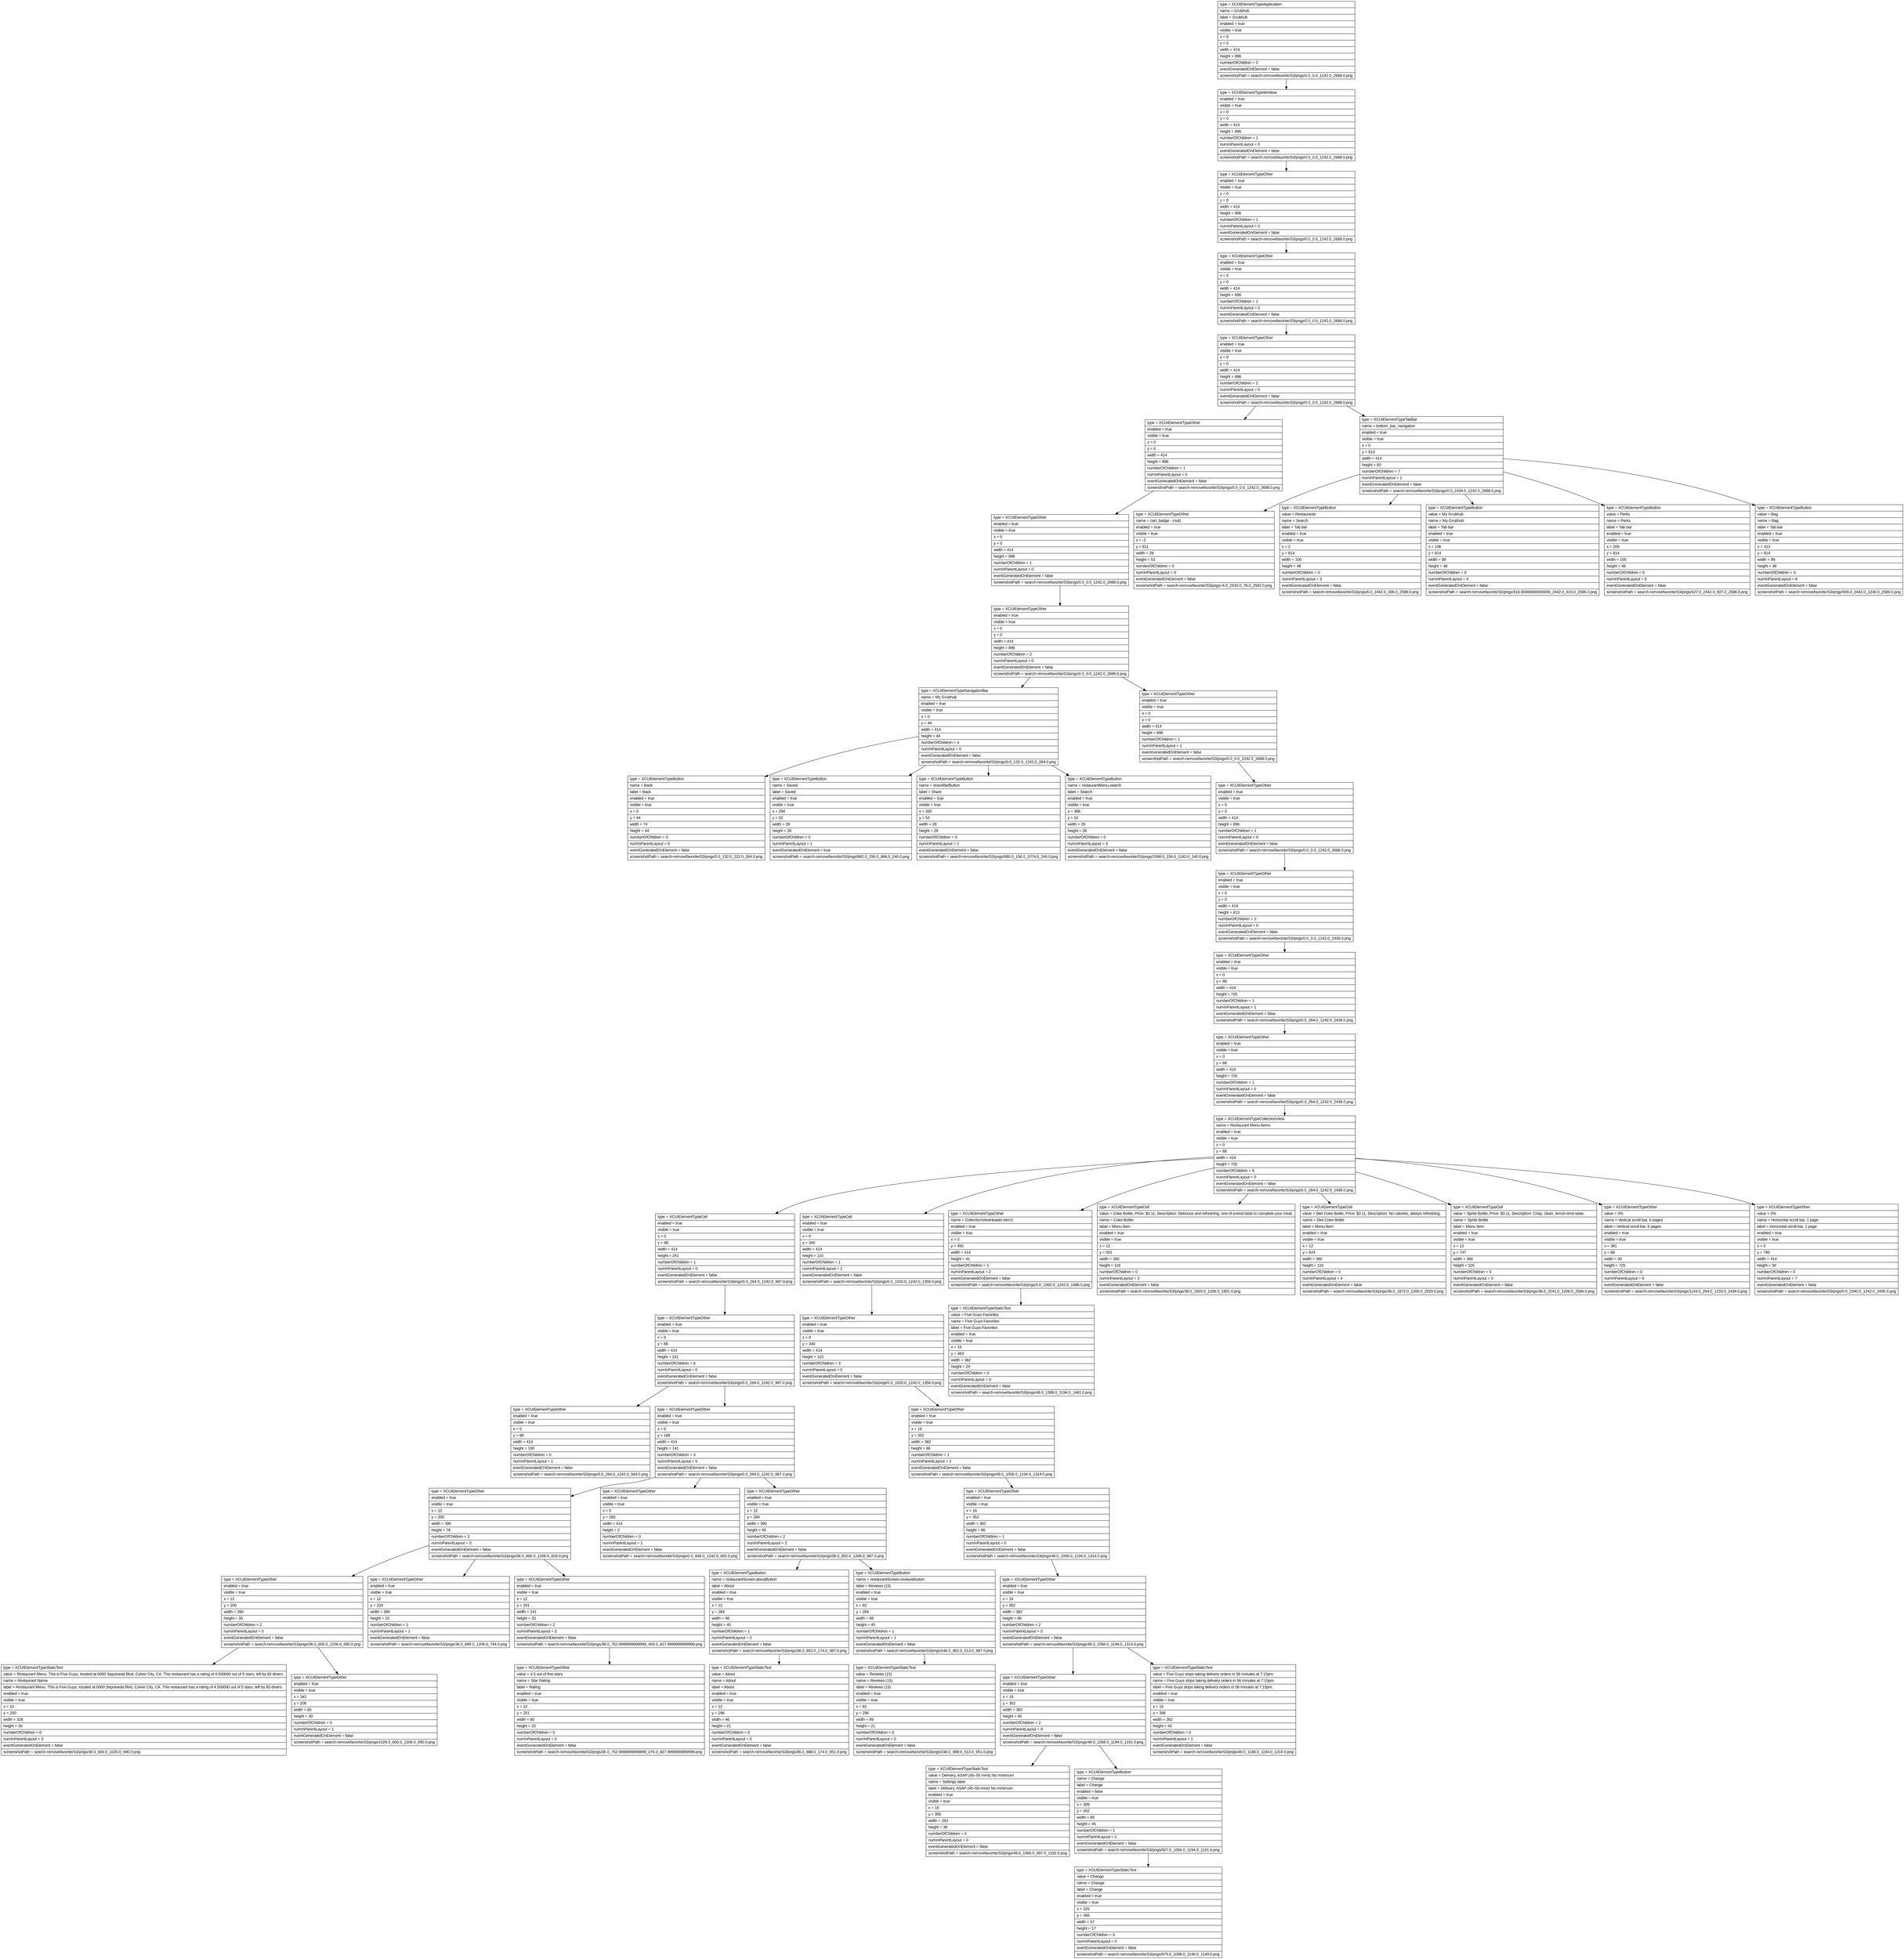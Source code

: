 digraph Layout {

	node [shape=record fontname=Arial];

	0	[label="{type = XCUIElementTypeApplication\l|name = Grubhub\l|label = Grubhub\l|enabled = true\l|visible = true\l|x = 0\l|y = 0\l|width = 414\l|height = 896\l|numberOfChildren = 2\l|eventGeneratedOnElement = false \l|screenshotPath = search-removefavorite/S3/pngs/0.0_0.0_1242.0_2688.0.png\l}"]
	1	[label="{type = XCUIElementTypeWindow\l|enabled = true\l|visible = true\l|x = 0\l|y = 0\l|width = 414\l|height = 896\l|numberOfChildren = 1\l|numInParentLayout = 0\l|eventGeneratedOnElement = false \l|screenshotPath = search-removefavorite/S3/pngs/0.0_0.0_1242.0_2688.0.png\l}"]
	2	[label="{type = XCUIElementTypeOther\l|enabled = true\l|visible = true\l|x = 0\l|y = 0\l|width = 414\l|height = 896\l|numberOfChildren = 1\l|numInParentLayout = 0\l|eventGeneratedOnElement = false \l|screenshotPath = search-removefavorite/S3/pngs/0.0_0.0_1242.0_2688.0.png\l}"]
	3	[label="{type = XCUIElementTypeOther\l|enabled = true\l|visible = true\l|x = 0\l|y = 0\l|width = 414\l|height = 896\l|numberOfChildren = 1\l|numInParentLayout = 0\l|eventGeneratedOnElement = false \l|screenshotPath = search-removefavorite/S3/pngs/0.0_0.0_1242.0_2688.0.png\l}"]
	4	[label="{type = XCUIElementTypeOther\l|enabled = true\l|visible = true\l|x = 0\l|y = 0\l|width = 414\l|height = 896\l|numberOfChildren = 2\l|numInParentLayout = 0\l|eventGeneratedOnElement = false \l|screenshotPath = search-removefavorite/S3/pngs/0.0_0.0_1242.0_2688.0.png\l}"]
	5	[label="{type = XCUIElementTypeOther\l|enabled = true\l|visible = true\l|x = 0\l|y = 0\l|width = 414\l|height = 896\l|numberOfChildren = 1\l|numInParentLayout = 0\l|eventGeneratedOnElement = false \l|screenshotPath = search-removefavorite/S3/pngs/0.0_0.0_1242.0_2688.0.png\l}"]
	6	[label="{type = XCUIElementTypeTabBar\l|name = bottom_bar_navigation\l|enabled = true\l|visible = true\l|x = 0\l|y = 813\l|width = 414\l|height = 83\l|numberOfChildren = 7\l|numInParentLayout = 1\l|eventGeneratedOnElement = false \l|screenshotPath = search-removefavorite/S3/pngs/0.0_2439.0_1242.0_2688.0.png\l}"]
	7	[label="{type = XCUIElementTypeOther\l|enabled = true\l|visible = true\l|x = 0\l|y = 0\l|width = 414\l|height = 896\l|numberOfChildren = 1\l|numInParentLayout = 0\l|eventGeneratedOnElement = false \l|screenshotPath = search-removefavorite/S3/pngs/0.0_0.0_1242.0_2688.0.png\l}"]
	8	[label="{type = XCUIElementTypeOther\l|name = cart_badge - (null)\l|enabled = true\l|visible = true\l|x = -2\l|y = 811\l|width = 28\l|height = 53\l|numberOfChildren = 0\l|numInParentLayout = 0\l|eventGeneratedOnElement = false \l|screenshotPath = search-removefavorite/S3/pngs/-6.0_2433.0_78.0_2592.0.png\l}"]
	9	[label="{type = XCUIElementTypeButton\l|value = Restaurants\l|name = Search\l|label = Tab bar\l|enabled = true\l|visible = true\l|x = 2\l|y = 814\l|width = 100\l|height = 48\l|numberOfChildren = 0\l|numInParentLayout = 3\l|eventGeneratedOnElement = false \l|screenshotPath = search-removefavorite/S3/pngs/6.0_2442.0_306.0_2586.0.png\l}"]
	10	[label="{type = XCUIElementTypeButton\l|value = My Grubhub\l|name = My Grubhub\l|label = Tab bar\l|enabled = true\l|visible = true\l|x = 106\l|y = 814\l|width = 99\l|height = 48\l|numberOfChildren = 0\l|numInParentLayout = 4\l|eventGeneratedOnElement = false \l|screenshotPath = search-removefavorite/S3/pngs/318.00000000000006_2442.0_615.0_2586.0.png\l}"]
	11	[label="{type = XCUIElementTypeButton\l|value = Perks\l|name = Perks\l|label = Tab bar\l|enabled = true\l|visible = true\l|x = 209\l|y = 814\l|width = 100\l|height = 48\l|numberOfChildren = 0\l|numInParentLayout = 5\l|eventGeneratedOnElement = false \l|screenshotPath = search-removefavorite/S3/pngs/627.0_2442.0_927.0_2586.0.png\l}"]
	12	[label="{type = XCUIElementTypeButton\l|value = Bag\l|name = Bag\l|label = Tab bar\l|enabled = true\l|visible = true\l|x = 313\l|y = 814\l|width = 99\l|height = 48\l|numberOfChildren = 0\l|numInParentLayout = 6\l|eventGeneratedOnElement = false \l|screenshotPath = search-removefavorite/S3/pngs/939.0_2442.0_1236.0_2586.0.png\l}"]
	13	[label="{type = XCUIElementTypeOther\l|enabled = true\l|visible = true\l|x = 0\l|y = 0\l|width = 414\l|height = 896\l|numberOfChildren = 2\l|numInParentLayout = 0\l|eventGeneratedOnElement = false \l|screenshotPath = search-removefavorite/S3/pngs/0.0_0.0_1242.0_2688.0.png\l}"]
	14	[label="{type = XCUIElementTypeNavigationBar\l|name = My Grubhub\l|enabled = true\l|visible = true\l|x = 0\l|y = 44\l|width = 414\l|height = 44\l|numberOfChildren = 4\l|numInParentLayout = 0\l|eventGeneratedOnElement = false \l|screenshotPath = search-removefavorite/S3/pngs/0.0_132.0_1242.0_264.0.png\l}"]
	15	[label="{type = XCUIElementTypeOther\l|enabled = true\l|visible = true\l|x = 0\l|y = 0\l|width = 414\l|height = 896\l|numberOfChildren = 1\l|numInParentLayout = 1\l|eventGeneratedOnElement = false \l|screenshotPath = search-removefavorite/S3/pngs/0.0_0.0_1242.0_2688.0.png\l}"]
	16	[label="{type = XCUIElementTypeButton\l|name = Back\l|label = Back\l|enabled = true\l|visible = true\l|x = 0\l|y = 44\l|width = 74\l|height = 44\l|numberOfChildren = 0\l|numInParentLayout = 0\l|eventGeneratedOnElement = false \l|screenshotPath = search-removefavorite/S3/pngs/0.0_132.0_222.0_264.0.png\l}"]
	17	[label="{type = XCUIElementTypeButton\l|name = Saved\l|label = Saved\l|enabled = true\l|visible = true\l|x = 294\l|y = 52\l|width = 28\l|height = 28\l|numberOfChildren = 0\l|numInParentLayout = 1\l|eventGeneratedOnElement = true \l|screenshotPath = search-removefavorite/S3/pngs/882.0_156.0_966.0_240.0.png\l}"]
	18	[label="{type = XCUIElementTypeButton\l|name = shareBarButton\l|label = Share\l|enabled = true\l|visible = true\l|x = 330\l|y = 52\l|width = 28\l|height = 28\l|numberOfChildren = 0\l|numInParentLayout = 2\l|eventGeneratedOnElement = false \l|screenshotPath = search-removefavorite/S3/pngs/990.0_156.0_1074.0_240.0.png\l}"]
	19	[label="{type = XCUIElementTypeButton\l|name = restaurantMenu.search\l|label = Search\l|enabled = true\l|visible = true\l|x = 366\l|y = 52\l|width = 28\l|height = 28\l|numberOfChildren = 0\l|numInParentLayout = 3\l|eventGeneratedOnElement = false \l|screenshotPath = search-removefavorite/S3/pngs/1098.0_156.0_1182.0_240.0.png\l}"]
	20	[label="{type = XCUIElementTypeOther\l|enabled = true\l|visible = true\l|x = 0\l|y = 0\l|width = 414\l|height = 896\l|numberOfChildren = 1\l|numInParentLayout = 0\l|eventGeneratedOnElement = false \l|screenshotPath = search-removefavorite/S3/pngs/0.0_0.0_1242.0_2688.0.png\l}"]
	21	[label="{type = XCUIElementTypeOther\l|enabled = true\l|visible = true\l|x = 0\l|y = 0\l|width = 414\l|height = 813\l|numberOfChildren = 2\l|numInParentLayout = 0\l|eventGeneratedOnElement = false \l|screenshotPath = search-removefavorite/S3/pngs/0.0_0.0_1242.0_2439.0.png\l}"]
	22	[label="{type = XCUIElementTypeOther\l|enabled = true\l|visible = true\l|x = 0\l|y = 88\l|width = 414\l|height = 725\l|numberOfChildren = 1\l|numInParentLayout = 1\l|eventGeneratedOnElement = false \l|screenshotPath = search-removefavorite/S3/pngs/0.0_264.0_1242.0_2439.0.png\l}"]
	23	[label="{type = XCUIElementTypeOther\l|enabled = true\l|visible = true\l|x = 0\l|y = 88\l|width = 414\l|height = 725\l|numberOfChildren = 1\l|numInParentLayout = 0\l|eventGeneratedOnElement = false \l|screenshotPath = search-removefavorite/S3/pngs/0.0_264.0_1242.0_2439.0.png\l}"]
	24	[label="{type = XCUIElementTypeCollectionView\l|name = Restaurant Menu Items\l|enabled = true\l|visible = true\l|x = 0\l|y = 88\l|width = 414\l|height = 725\l|numberOfChildren = 8\l|numInParentLayout = 0\l|eventGeneratedOnElement = false \l|screenshotPath = search-removefavorite/S3/pngs/0.0_264.0_1242.0_2439.0.png\l}"]
	25	[label="{type = XCUIElementTypeCell\l|enabled = true\l|visible = true\l|x = 0\l|y = 88\l|width = 414\l|height = 241\l|numberOfChildren = 1\l|numInParentLayout = 0\l|eventGeneratedOnElement = false \l|screenshotPath = search-removefavorite/S3/pngs/0.0_264.0_1242.0_987.0.png\l}"]
	26	[label="{type = XCUIElementTypeCell\l|enabled = true\l|visible = true\l|x = 0\l|y = 340\l|width = 414\l|height = 110\l|numberOfChildren = 1\l|numInParentLayout = 1\l|eventGeneratedOnElement = false \l|screenshotPath = search-removefavorite/S3/pngs/0.0_1020.0_1242.0_1350.0.png\l}"]
	27	[label="{type = XCUIElementTypeOther\l|name = CollectionViewHeader.Item2\l|enabled = true\l|visible = true\l|x = 0\l|y = 455\l|width = 414\l|height = 41\l|numberOfChildren = 1\l|numInParentLayout = 2\l|eventGeneratedOnElement = false \l|screenshotPath = search-removefavorite/S3/pngs/0.0_1365.0_1242.0_1488.0.png\l}"]
	28	[label="{type = XCUIElementTypeCell\l|value = Coke Bottle, Price: $3.11, Description: Delicious and refreshing, one-of-a-kind taste to complete your meal.\l|name = Coke Bottle\l|label = Menu Item\l|enabled = true\l|visible = true\l|x = 12\l|y = 501\l|width = 390\l|height = 116\l|numberOfChildren = 0\l|numInParentLayout = 3\l|eventGeneratedOnElement = false \l|screenshotPath = search-removefavorite/S3/pngs/36.0_1503.0_1206.0_1851.0.png\l}"]
	29	[label="{type = XCUIElementTypeCell\l|value = Diet Coke Bottle, Price: $3.11, Description: No calories, always refreshing.\l|name = Diet Coke Bottle\l|label = Menu Item\l|enabled = true\l|visible = true\l|x = 12\l|y = 624\l|width = 390\l|height = 116\l|numberOfChildren = 0\l|numInParentLayout = 4\l|eventGeneratedOnElement = false \l|screenshotPath = search-removefavorite/S3/pngs/36.0_1872.0_1206.0_2220.0.png\l}"]
	30	[label="{type = XCUIElementTypeCell\l|value = Sprite Bottle, Price: $3.11, Description: Crisp, clean, lemon-lime taste. \l|name = Sprite Bottle\l|label = Menu Item\l|enabled = true\l|visible = true\l|x = 12\l|y = 747\l|width = 390\l|height = 116\l|numberOfChildren = 0\l|numInParentLayout = 5\l|eventGeneratedOnElement = false \l|screenshotPath = search-removefavorite/S3/pngs/36.0_2241.0_1206.0_2589.0.png\l}"]
	31	[label="{type = XCUIElementTypeOther\l|value = 0%\l|name = Vertical scroll bar, 6 pages\l|label = Vertical scroll bar, 6 pages\l|enabled = true\l|visible = true\l|x = 381\l|y = 88\l|width = 30\l|height = 725\l|numberOfChildren = 0\l|numInParentLayout = 6\l|eventGeneratedOnElement = false \l|screenshotPath = search-removefavorite/S3/pngs/1143.0_264.0_1233.0_2439.0.png\l}"]
	32	[label="{type = XCUIElementTypeOther\l|value = 0%\l|name = Horizontal scroll bar, 1 page\l|label = Horizontal scroll bar, 1 page\l|enabled = true\l|visible = true\l|x = 0\l|y = 780\l|width = 414\l|height = 30\l|numberOfChildren = 0\l|numInParentLayout = 7\l|eventGeneratedOnElement = false \l|screenshotPath = search-removefavorite/S3/pngs/0.0_2340.0_1242.0_2430.0.png\l}"]
	33	[label="{type = XCUIElementTypeOther\l|enabled = true\l|visible = true\l|x = 0\l|y = 88\l|width = 414\l|height = 241\l|numberOfChildren = 6\l|numInParentLayout = 0\l|eventGeneratedOnElement = false \l|screenshotPath = search-removefavorite/S3/pngs/0.0_264.0_1242.0_987.0.png\l}"]
	34	[label="{type = XCUIElementTypeOther\l|enabled = true\l|visible = true\l|x = 0\l|y = 340\l|width = 414\l|height = 110\l|numberOfChildren = 3\l|numInParentLayout = 0\l|eventGeneratedOnElement = false \l|screenshotPath = search-removefavorite/S3/pngs/0.0_1020.0_1242.0_1350.0.png\l}"]
	35	[label="{type = XCUIElementTypeStaticText\l|value = Five Guys Favorites\l|name = Five Guys Favorites\l|label = Five Guys Favorites\l|enabled = true\l|visible = true\l|x = 16\l|y = 463\l|width = 382\l|height = 24\l|numberOfChildren = 0\l|numInParentLayout = 0\l|eventGeneratedOnElement = false \l|screenshotPath = search-removefavorite/S3/pngs/48.0_1389.0_1194.0_1461.0.png\l}"]
	36	[label="{type = XCUIElementTypeOther\l|enabled = true\l|visible = true\l|x = 0\l|y = 88\l|width = 414\l|height = 100\l|numberOfChildren = 0\l|numInParentLayout = 1\l|eventGeneratedOnElement = false \l|screenshotPath = search-removefavorite/S3/pngs/0.0_264.0_1242.0_564.0.png\l}"]
	37	[label="{type = XCUIElementTypeOther\l|enabled = true\l|visible = true\l|x = 0\l|y = 188\l|width = 414\l|height = 141\l|numberOfChildren = 3\l|numInParentLayout = 5\l|eventGeneratedOnElement = false \l|screenshotPath = search-removefavorite/S3/pngs/0.0_564.0_1242.0_987.0.png\l}"]
	38	[label="{type = XCUIElementTypeOther\l|enabled = true\l|visible = true\l|x = 16\l|y = 352\l|width = 382\l|height = 86\l|numberOfChildren = 1\l|numInParentLayout = 2\l|eventGeneratedOnElement = false \l|screenshotPath = search-removefavorite/S3/pngs/48.0_1056.0_1194.0_1314.0.png\l}"]
	39	[label="{type = XCUIElementTypeOther\l|enabled = true\l|visible = true\l|x = 12\l|y = 200\l|width = 390\l|height = 76\l|numberOfChildren = 3\l|numInParentLayout = 0\l|eventGeneratedOnElement = false \l|screenshotPath = search-removefavorite/S3/pngs/36.0_600.0_1206.0_828.0.png\l}"]
	40	[label="{type = XCUIElementTypeOther\l|enabled = true\l|visible = true\l|x = 0\l|y = 283\l|width = 414\l|height = 2\l|numberOfChildren = 0\l|numInParentLayout = 1\l|eventGeneratedOnElement = false \l|screenshotPath = search-removefavorite/S3/pngs/0.0_849.0_1242.0_855.0.png\l}"]
	41	[label="{type = XCUIElementTypeOther\l|enabled = true\l|visible = true\l|x = 12\l|y = 284\l|width = 390\l|height = 45\l|numberOfChildren = 2\l|numInParentLayout = 2\l|eventGeneratedOnElement = false \l|screenshotPath = search-removefavorite/S3/pngs/36.0_852.0_1206.0_987.0.png\l}"]
	42	[label="{type = XCUIElementTypeOther\l|enabled = true\l|visible = true\l|x = 16\l|y = 352\l|width = 382\l|height = 86\l|numberOfChildren = 1\l|numInParentLayout = 0\l|eventGeneratedOnElement = false \l|screenshotPath = search-removefavorite/S3/pngs/48.0_1056.0_1194.0_1314.0.png\l}"]
	43	[label="{type = XCUIElementTypeOther\l|enabled = true\l|visible = true\l|x = 12\l|y = 200\l|width = 390\l|height = 30\l|numberOfChildren = 2\l|numInParentLayout = 0\l|eventGeneratedOnElement = false \l|screenshotPath = search-removefavorite/S3/pngs/36.0_600.0_1206.0_690.0.png\l}"]
	44	[label="{type = XCUIElementTypeOther\l|enabled = true\l|visible = true\l|x = 12\l|y = 233\l|width = 390\l|height = 15\l|numberOfChildren = 1\l|numInParentLayout = 1\l|eventGeneratedOnElement = false \l|screenshotPath = search-removefavorite/S3/pngs/36.0_699.0_1206.0_744.0.png\l}"]
	45	[label="{type = XCUIElementTypeOther\l|enabled = true\l|visible = true\l|x = 12\l|y = 251\l|width = 141\l|height = 25\l|numberOfChildren = 2\l|numInParentLayout = 2\l|eventGeneratedOnElement = false \l|screenshotPath = search-removefavorite/S3/pngs/36.0_752.9999999999999_459.0_827.9999999999999.png\l}"]
	46	[label="{type = XCUIElementTypeButton\l|name = restaurantScreen.aboutButton\l|label = About\l|enabled = true\l|visible = true\l|x = 12\l|y = 284\l|width = 46\l|height = 45\l|numberOfChildren = 1\l|numInParentLayout = 0\l|eventGeneratedOnElement = false \l|screenshotPath = search-removefavorite/S3/pngs/36.0_852.0_174.0_987.0.png\l}"]
	47	[label="{type = XCUIElementTypeButton\l|name = restaurantScreen.reviewsButton\l|label = Reviews (15)\l|enabled = true\l|visible = true\l|x = 82\l|y = 284\l|width = 89\l|height = 45\l|numberOfChildren = 1\l|numInParentLayout = 1\l|eventGeneratedOnElement = false \l|screenshotPath = search-removefavorite/S3/pngs/246.0_852.0_513.0_987.0.png\l}"]
	48	[label="{type = XCUIElementTypeOther\l|enabled = true\l|visible = true\l|x = 16\l|y = 352\l|width = 382\l|height = 86\l|numberOfChildren = 2\l|numInParentLayout = 0\l|eventGeneratedOnElement = false \l|screenshotPath = search-removefavorite/S3/pngs/48.0_1056.0_1194.0_1314.0.png\l}"]
	49	[label="{type = XCUIElementTypeStaticText\l|value = Restaurant Menu: This is Five Guys, located at 6000 Sepulveda Blvd, Culver City, CA. This restaurant has a rating of 4.500000 out of 5 stars, left by 83 diners.\l|name = Restaurant Name\l|label = Restaurant Menu: This is Five Guys, located at 6000 Sepulveda Blvd, Culver City, CA. This restaurant has a rating of 4.500000 out of 5 stars, left by 83 diners.\l|enabled = true\l|visible = true\l|x = 12\l|y = 200\l|width = 328\l|height = 30\l|numberOfChildren = 0\l|numInParentLayout = 0\l|eventGeneratedOnElement = false \l|screenshotPath = search-removefavorite/S3/pngs/36.0_600.0_1020.0_690.0.png\l}"]
	50	[label="{type = XCUIElementTypeOther\l|enabled = true\l|visible = true\l|x = 342\l|y = 200\l|width = 60\l|height = 30\l|numberOfChildren = 0\l|numInParentLayout = 1\l|eventGeneratedOnElement = false \l|screenshotPath = search-removefavorite/S3/pngs/1026.0_600.0_1206.0_690.0.png\l}"]
	51	[label="{type = XCUIElementTypeOther\l|value = 4.5 out of five stars.\l|name = Star Rating\l|label = Rating\l|enabled = true\l|visible = true\l|x = 12\l|y = 251\l|width = 80\l|height = 25\l|numberOfChildren = 5\l|numInParentLayout = 0\l|eventGeneratedOnElement = false \l|screenshotPath = search-removefavorite/S3/pngs/36.0_752.9999999999999_276.0_827.9999999999999.png\l}"]
	52	[label="{type = XCUIElementTypeStaticText\l|value = About\l|name = About\l|label = About\l|enabled = true\l|visible = true\l|x = 12\l|y = 296\l|width = 46\l|height = 21\l|numberOfChildren = 0\l|numInParentLayout = 0\l|eventGeneratedOnElement = false \l|screenshotPath = search-removefavorite/S3/pngs/36.0_888.0_174.0_951.0.png\l}"]
	53	[label="{type = XCUIElementTypeStaticText\l|value = Reviews (15)\l|name = Reviews (15)\l|label = Reviews (15)\l|enabled = true\l|visible = true\l|x = 82\l|y = 296\l|width = 89\l|height = 21\l|numberOfChildren = 0\l|numInParentLayout = 0\l|eventGeneratedOnElement = false \l|screenshotPath = search-removefavorite/S3/pngs/246.0_888.0_513.0_951.0.png\l}"]
	54	[label="{type = XCUIElementTypeOther\l|enabled = true\l|visible = true\l|x = 16\l|y = 352\l|width = 382\l|height = 45\l|numberOfChildren = 2\l|numInParentLayout = 0\l|eventGeneratedOnElement = false \l|screenshotPath = search-removefavorite/S3/pngs/48.0_1056.0_1194.0_1191.0.png\l}"]
	55	[label="{type = XCUIElementTypeStaticText\l|value = Five Guys stops taking delivery orders in 56 minutes at 7:15pm.\l|name = Five Guys stops taking delivery orders in 56 minutes at 7:15pm.\l|label = Five Guys stops taking delivery orders in 56 minutes at 7:15pm.\l|enabled = true\l|visible = true\l|x = 16\l|y = 396\l|width = 382\l|height = 42\l|numberOfChildren = 0\l|numInParentLayout = 1\l|eventGeneratedOnElement = false \l|screenshotPath = search-removefavorite/S3/pngs/48.0_1188.0_1194.0_1314.0.png\l}"]
	56	[label="{type = XCUIElementTypeStaticText\l|value = Delivery, ASAP (45–55 mins) No minimum\l|name = Settings label\l|label = Delivery, ASAP (45–55 mins) No minimum\l|enabled = true\l|visible = true\l|x = 16\l|y = 355\l|width = 283\l|height = 39\l|numberOfChildren = 0\l|numInParentLayout = 0\l|eventGeneratedOnElement = false \l|screenshotPath = search-removefavorite/S3/pngs/48.0_1065.0_897.0_1182.0.png\l}"]
	57	[label="{type = XCUIElementTypeButton\l|name = Change\l|label = Change\l|enabled = false\l|visible = true\l|x = 309\l|y = 352\l|width = 89\l|height = 45\l|numberOfChildren = 1\l|numInParentLayout = 1\l|eventGeneratedOnElement = false \l|screenshotPath = search-removefavorite/S3/pngs/927.0_1056.0_1194.0_1191.0.png\l}"]
	58	[label="{type = XCUIElementTypeStaticText\l|value = Change\l|name = Change\l|label = Change\l|enabled = true\l|visible = true\l|x = 325\l|y = 366\l|width = 57\l|height = 17\l|numberOfChildren = 0\l|numInParentLayout = 0\l|eventGeneratedOnElement = false \l|screenshotPath = search-removefavorite/S3/pngs/975.0_1098.0_1146.0_1149.0.png\l}"]


	0 -> 1
	1 -> 2
	2 -> 3
	3 -> 4
	4 -> 5
	4 -> 6
	5 -> 7
	6 -> 8
	6 -> 9
	6 -> 10
	6 -> 11
	6 -> 12
	7 -> 13
	13 -> 14
	13 -> 15
	14 -> 16
	14 -> 17
	14 -> 18
	14 -> 19
	15 -> 20
	20 -> 21
	21 -> 22
	22 -> 23
	23 -> 24
	24 -> 25
	24 -> 26
	24 -> 27
	24 -> 28
	24 -> 29
	24 -> 30
	24 -> 31
	24 -> 32
	25 -> 33
	26 -> 34
	27 -> 35
	33 -> 36
	33 -> 37
	34 -> 38
	37 -> 39
	37 -> 40
	37 -> 41
	38 -> 42
	39 -> 43
	39 -> 44
	39 -> 45
	41 -> 46
	41 -> 47
	42 -> 48
	43 -> 49
	43 -> 50
	45 -> 51
	46 -> 52
	47 -> 53
	48 -> 54
	48 -> 55
	54 -> 56
	54 -> 57
	57 -> 58


}